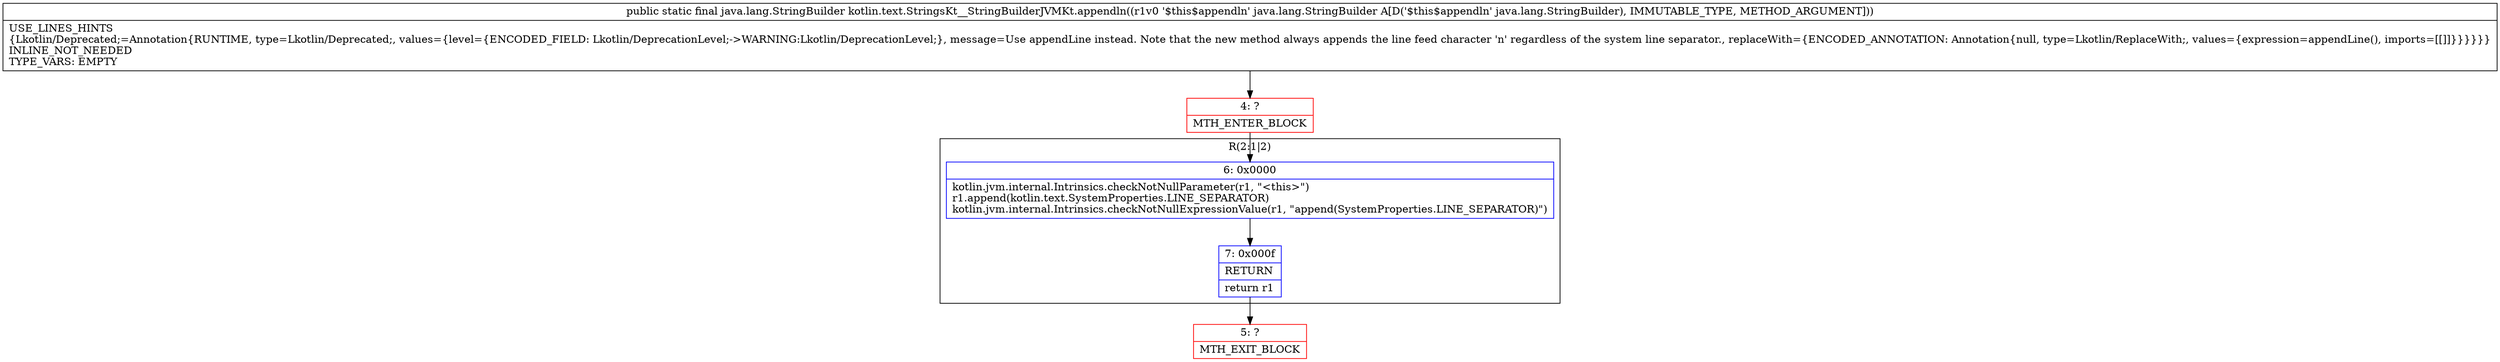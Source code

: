 digraph "CFG forkotlin.text.StringsKt__StringBuilderJVMKt.appendln(Ljava\/lang\/StringBuilder;)Ljava\/lang\/StringBuilder;" {
subgraph cluster_Region_2079856170 {
label = "R(2:1|2)";
node [shape=record,color=blue];
Node_6 [shape=record,label="{6\:\ 0x0000|kotlin.jvm.internal.Intrinsics.checkNotNullParameter(r1, \"\<this\>\")\lr1.append(kotlin.text.SystemProperties.LINE_SEPARATOR)\lkotlin.jvm.internal.Intrinsics.checkNotNullExpressionValue(r1, \"append(SystemProperties.LINE_SEPARATOR)\")\l}"];
Node_7 [shape=record,label="{7\:\ 0x000f|RETURN\l|return r1\l}"];
}
Node_4 [shape=record,color=red,label="{4\:\ ?|MTH_ENTER_BLOCK\l}"];
Node_5 [shape=record,color=red,label="{5\:\ ?|MTH_EXIT_BLOCK\l}"];
MethodNode[shape=record,label="{public static final java.lang.StringBuilder kotlin.text.StringsKt__StringBuilderJVMKt.appendln((r1v0 '$this$appendln' java.lang.StringBuilder A[D('$this$appendln' java.lang.StringBuilder), IMMUTABLE_TYPE, METHOD_ARGUMENT]))  | USE_LINES_HINTS\l\{Lkotlin\/Deprecated;=Annotation\{RUNTIME, type=Lkotlin\/Deprecated;, values=\{level=\{ENCODED_FIELD: Lkotlin\/DeprecationLevel;\-\>WARNING:Lkotlin\/DeprecationLevel;\}, message=Use appendLine instead. Note that the new method always appends the line feed character 'n' regardless of the system line separator., replaceWith=\{ENCODED_ANNOTATION: Annotation\{null, type=Lkotlin\/ReplaceWith;, values=\{expression=appendLine(), imports=[[]]\}\}\}\}\}\}\lINLINE_NOT_NEEDED\lTYPE_VARS: EMPTY\l}"];
MethodNode -> Node_4;Node_6 -> Node_7;
Node_7 -> Node_5;
Node_4 -> Node_6;
}

